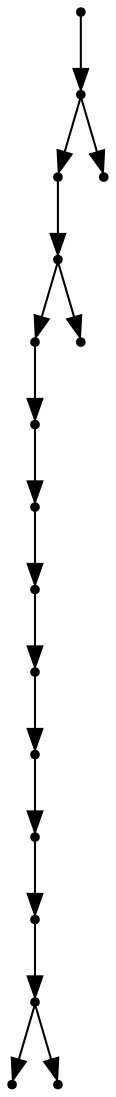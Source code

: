digraph {
  16 [shape=point];
  15 [shape=point];
  13 [shape=point];
  12 [shape=point];
  10 [shape=point];
  9 [shape=point];
  8 [shape=point];
  7 [shape=point];
  6 [shape=point];
  5 [shape=point];
  4 [shape=point];
  3 [shape=point];
  2 [shape=point];
  0 [shape=point];
  1 [shape=point];
  11 [shape=point];
  14 [shape=point];
16 -> 15;
15 -> 13;
13 -> 12;
12 -> 10;
10 -> 9;
9 -> 8;
8 -> 7;
7 -> 6;
6 -> 5;
5 -> 4;
4 -> 3;
3 -> 2;
2 -> 0;
2 -> 1;
12 -> 11;
15 -> 14;
}
